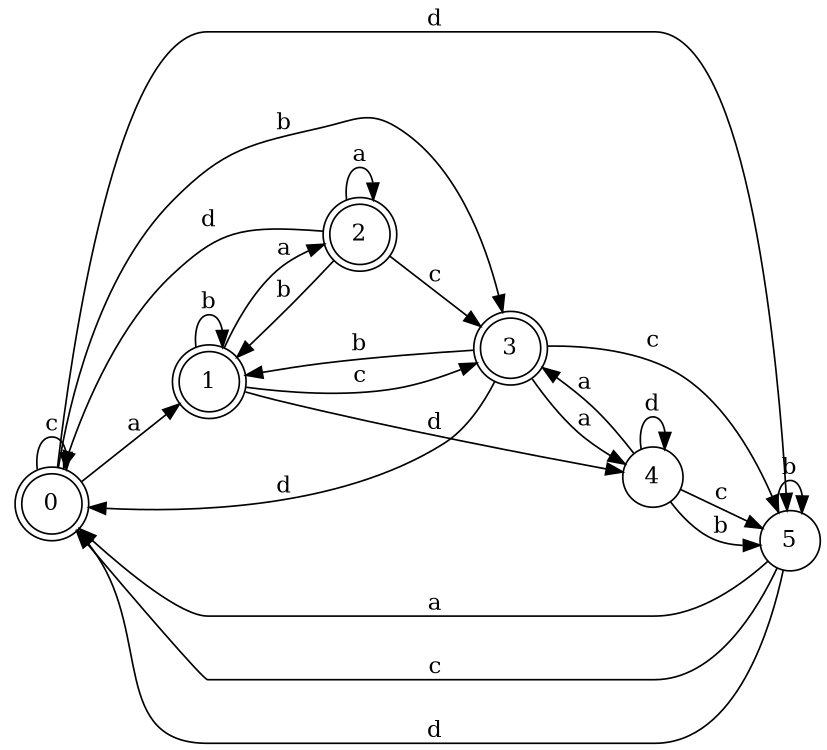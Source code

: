 digraph n5_5 {
__start0 [label="" shape="none"];

rankdir=LR;
size="8,5";

s0 [style="rounded,filled", color="black", fillcolor="white" shape="doublecircle", label="0"];
s1 [style="rounded,filled", color="black", fillcolor="white" shape="doublecircle", label="1"];
s2 [style="rounded,filled", color="black", fillcolor="white" shape="doublecircle", label="2"];
s3 [style="rounded,filled", color="black", fillcolor="white" shape="doublecircle", label="3"];
s4 [style="filled", color="black", fillcolor="white" shape="circle", label="4"];
s5 [style="filled", color="black", fillcolor="white" shape="circle", label="5"];
s0 -> s1 [label="a"];
s0 -> s3 [label="b"];
s0 -> s0 [label="c"];
s0 -> s5 [label="d"];
s1 -> s2 [label="a"];
s1 -> s1 [label="b"];
s1 -> s3 [label="c"];
s1 -> s4 [label="d"];
s2 -> s2 [label="a"];
s2 -> s1 [label="b"];
s2 -> s3 [label="c"];
s2 -> s0 [label="d"];
s3 -> s4 [label="a"];
s3 -> s1 [label="b"];
s3 -> s5 [label="c"];
s3 -> s0 [label="d"];
s4 -> s3 [label="a"];
s4 -> s5 [label="b"];
s4 -> s5 [label="c"];
s4 -> s4 [label="d"];
s5 -> s0 [label="a"];
s5 -> s5 [label="b"];
s5 -> s0 [label="c"];
s5 -> s0 [label="d"];

}